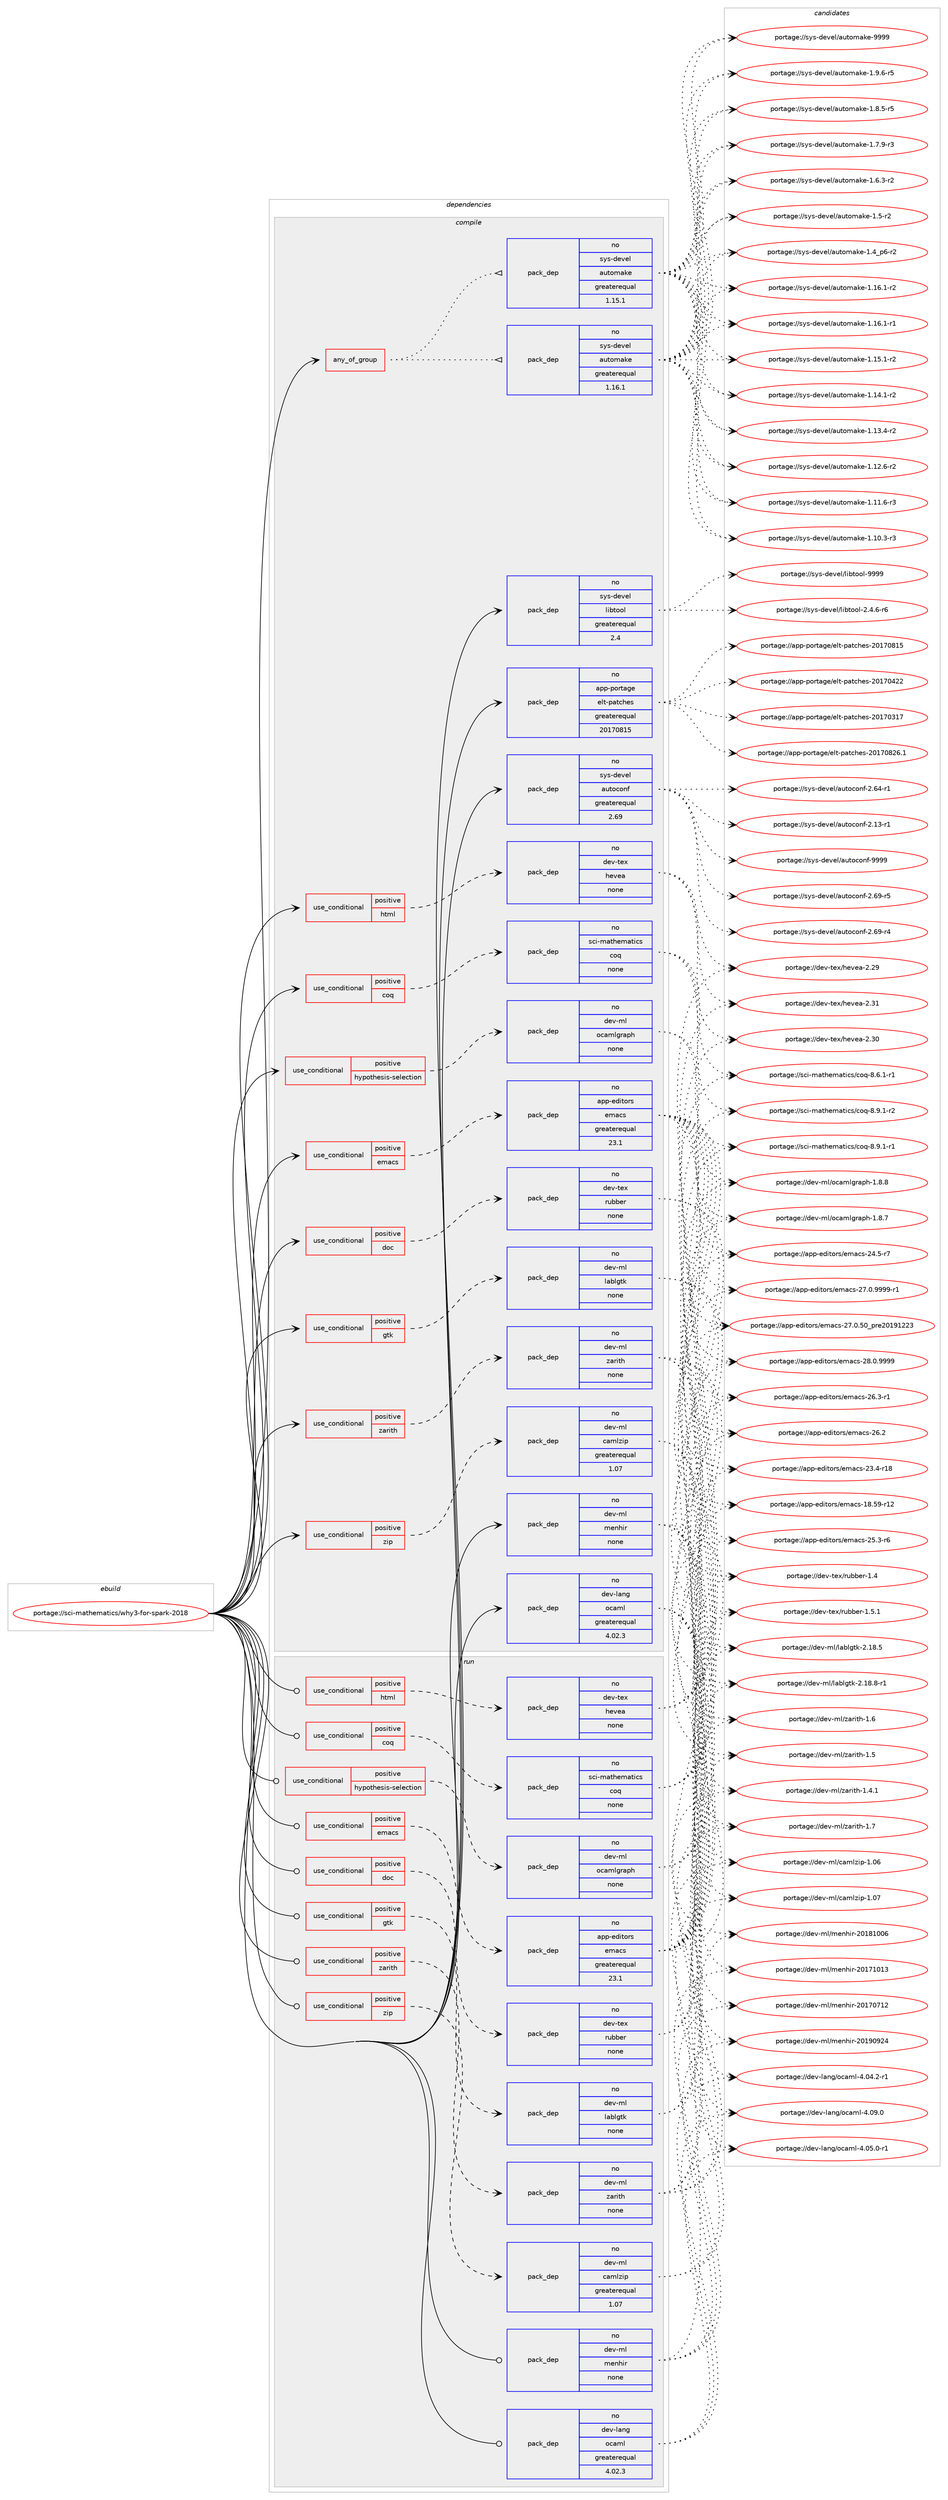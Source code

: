 digraph prolog {

# *************
# Graph options
# *************

newrank=true;
concentrate=true;
compound=true;
graph [rankdir=LR,fontname=Helvetica,fontsize=10,ranksep=1.5];#, ranksep=2.5, nodesep=0.2];
edge  [arrowhead=vee];
node  [fontname=Helvetica,fontsize=10];

# **********
# The ebuild
# **********

subgraph cluster_leftcol {
color=gray;
rank=same;
label=<<i>ebuild</i>>;
id [label="portage://sci-mathematics/why3-for-spark-2018", color=red, width=4, href="../sci-mathematics/why3-for-spark-2018.svg"];
}

# ****************
# The dependencies
# ****************

subgraph cluster_midcol {
color=gray;
label=<<i>dependencies</i>>;
subgraph cluster_compile {
fillcolor="#eeeeee";
style=filled;
label=<<i>compile</i>>;
subgraph any1353 {
dependency83762 [label=<<TABLE BORDER="0" CELLBORDER="1" CELLSPACING="0" CELLPADDING="4"><TR><TD CELLPADDING="10">any_of_group</TD></TR></TABLE>>, shape=none, color=red];subgraph pack65920 {
dependency83763 [label=<<TABLE BORDER="0" CELLBORDER="1" CELLSPACING="0" CELLPADDING="4" WIDTH="220"><TR><TD ROWSPAN="6" CELLPADDING="30">pack_dep</TD></TR><TR><TD WIDTH="110">no</TD></TR><TR><TD>sys-devel</TD></TR><TR><TD>automake</TD></TR><TR><TD>greaterequal</TD></TR><TR><TD>1.16.1</TD></TR></TABLE>>, shape=none, color=blue];
}
dependency83762:e -> dependency83763:w [weight=20,style="dotted",arrowhead="oinv"];
subgraph pack65921 {
dependency83764 [label=<<TABLE BORDER="0" CELLBORDER="1" CELLSPACING="0" CELLPADDING="4" WIDTH="220"><TR><TD ROWSPAN="6" CELLPADDING="30">pack_dep</TD></TR><TR><TD WIDTH="110">no</TD></TR><TR><TD>sys-devel</TD></TR><TR><TD>automake</TD></TR><TR><TD>greaterequal</TD></TR><TR><TD>1.15.1</TD></TR></TABLE>>, shape=none, color=blue];
}
dependency83762:e -> dependency83764:w [weight=20,style="dotted",arrowhead="oinv"];
}
id:e -> dependency83762:w [weight=20,style="solid",arrowhead="vee"];
subgraph cond16405 {
dependency83765 [label=<<TABLE BORDER="0" CELLBORDER="1" CELLSPACING="0" CELLPADDING="4"><TR><TD ROWSPAN="3" CELLPADDING="10">use_conditional</TD></TR><TR><TD>positive</TD></TR><TR><TD>coq</TD></TR></TABLE>>, shape=none, color=red];
subgraph pack65922 {
dependency83766 [label=<<TABLE BORDER="0" CELLBORDER="1" CELLSPACING="0" CELLPADDING="4" WIDTH="220"><TR><TD ROWSPAN="6" CELLPADDING="30">pack_dep</TD></TR><TR><TD WIDTH="110">no</TD></TR><TR><TD>sci-mathematics</TD></TR><TR><TD>coq</TD></TR><TR><TD>none</TD></TR><TR><TD></TD></TR></TABLE>>, shape=none, color=blue];
}
dependency83765:e -> dependency83766:w [weight=20,style="dashed",arrowhead="vee"];
}
id:e -> dependency83765:w [weight=20,style="solid",arrowhead="vee"];
subgraph cond16406 {
dependency83767 [label=<<TABLE BORDER="0" CELLBORDER="1" CELLSPACING="0" CELLPADDING="4"><TR><TD ROWSPAN="3" CELLPADDING="10">use_conditional</TD></TR><TR><TD>positive</TD></TR><TR><TD>doc</TD></TR></TABLE>>, shape=none, color=red];
subgraph pack65923 {
dependency83768 [label=<<TABLE BORDER="0" CELLBORDER="1" CELLSPACING="0" CELLPADDING="4" WIDTH="220"><TR><TD ROWSPAN="6" CELLPADDING="30">pack_dep</TD></TR><TR><TD WIDTH="110">no</TD></TR><TR><TD>dev-tex</TD></TR><TR><TD>rubber</TD></TR><TR><TD>none</TD></TR><TR><TD></TD></TR></TABLE>>, shape=none, color=blue];
}
dependency83767:e -> dependency83768:w [weight=20,style="dashed",arrowhead="vee"];
}
id:e -> dependency83767:w [weight=20,style="solid",arrowhead="vee"];
subgraph cond16407 {
dependency83769 [label=<<TABLE BORDER="0" CELLBORDER="1" CELLSPACING="0" CELLPADDING="4"><TR><TD ROWSPAN="3" CELLPADDING="10">use_conditional</TD></TR><TR><TD>positive</TD></TR><TR><TD>emacs</TD></TR></TABLE>>, shape=none, color=red];
subgraph pack65924 {
dependency83770 [label=<<TABLE BORDER="0" CELLBORDER="1" CELLSPACING="0" CELLPADDING="4" WIDTH="220"><TR><TD ROWSPAN="6" CELLPADDING="30">pack_dep</TD></TR><TR><TD WIDTH="110">no</TD></TR><TR><TD>app-editors</TD></TR><TR><TD>emacs</TD></TR><TR><TD>greaterequal</TD></TR><TR><TD>23.1</TD></TR></TABLE>>, shape=none, color=blue];
}
dependency83769:e -> dependency83770:w [weight=20,style="dashed",arrowhead="vee"];
}
id:e -> dependency83769:w [weight=20,style="solid",arrowhead="vee"];
subgraph cond16408 {
dependency83771 [label=<<TABLE BORDER="0" CELLBORDER="1" CELLSPACING="0" CELLPADDING="4"><TR><TD ROWSPAN="3" CELLPADDING="10">use_conditional</TD></TR><TR><TD>positive</TD></TR><TR><TD>gtk</TD></TR></TABLE>>, shape=none, color=red];
subgraph pack65925 {
dependency83772 [label=<<TABLE BORDER="0" CELLBORDER="1" CELLSPACING="0" CELLPADDING="4" WIDTH="220"><TR><TD ROWSPAN="6" CELLPADDING="30">pack_dep</TD></TR><TR><TD WIDTH="110">no</TD></TR><TR><TD>dev-ml</TD></TR><TR><TD>lablgtk</TD></TR><TR><TD>none</TD></TR><TR><TD></TD></TR></TABLE>>, shape=none, color=blue];
}
dependency83771:e -> dependency83772:w [weight=20,style="dashed",arrowhead="vee"];
}
id:e -> dependency83771:w [weight=20,style="solid",arrowhead="vee"];
subgraph cond16409 {
dependency83773 [label=<<TABLE BORDER="0" CELLBORDER="1" CELLSPACING="0" CELLPADDING="4"><TR><TD ROWSPAN="3" CELLPADDING="10">use_conditional</TD></TR><TR><TD>positive</TD></TR><TR><TD>html</TD></TR></TABLE>>, shape=none, color=red];
subgraph pack65926 {
dependency83774 [label=<<TABLE BORDER="0" CELLBORDER="1" CELLSPACING="0" CELLPADDING="4" WIDTH="220"><TR><TD ROWSPAN="6" CELLPADDING="30">pack_dep</TD></TR><TR><TD WIDTH="110">no</TD></TR><TR><TD>dev-tex</TD></TR><TR><TD>hevea</TD></TR><TR><TD>none</TD></TR><TR><TD></TD></TR></TABLE>>, shape=none, color=blue];
}
dependency83773:e -> dependency83774:w [weight=20,style="dashed",arrowhead="vee"];
}
id:e -> dependency83773:w [weight=20,style="solid",arrowhead="vee"];
subgraph cond16410 {
dependency83775 [label=<<TABLE BORDER="0" CELLBORDER="1" CELLSPACING="0" CELLPADDING="4"><TR><TD ROWSPAN="3" CELLPADDING="10">use_conditional</TD></TR><TR><TD>positive</TD></TR><TR><TD>hypothesis-selection</TD></TR></TABLE>>, shape=none, color=red];
subgraph pack65927 {
dependency83776 [label=<<TABLE BORDER="0" CELLBORDER="1" CELLSPACING="0" CELLPADDING="4" WIDTH="220"><TR><TD ROWSPAN="6" CELLPADDING="30">pack_dep</TD></TR><TR><TD WIDTH="110">no</TD></TR><TR><TD>dev-ml</TD></TR><TR><TD>ocamlgraph</TD></TR><TR><TD>none</TD></TR><TR><TD></TD></TR></TABLE>>, shape=none, color=blue];
}
dependency83775:e -> dependency83776:w [weight=20,style="dashed",arrowhead="vee"];
}
id:e -> dependency83775:w [weight=20,style="solid",arrowhead="vee"];
subgraph cond16411 {
dependency83777 [label=<<TABLE BORDER="0" CELLBORDER="1" CELLSPACING="0" CELLPADDING="4"><TR><TD ROWSPAN="3" CELLPADDING="10">use_conditional</TD></TR><TR><TD>positive</TD></TR><TR><TD>zarith</TD></TR></TABLE>>, shape=none, color=red];
subgraph pack65928 {
dependency83778 [label=<<TABLE BORDER="0" CELLBORDER="1" CELLSPACING="0" CELLPADDING="4" WIDTH="220"><TR><TD ROWSPAN="6" CELLPADDING="30">pack_dep</TD></TR><TR><TD WIDTH="110">no</TD></TR><TR><TD>dev-ml</TD></TR><TR><TD>zarith</TD></TR><TR><TD>none</TD></TR><TR><TD></TD></TR></TABLE>>, shape=none, color=blue];
}
dependency83777:e -> dependency83778:w [weight=20,style="dashed",arrowhead="vee"];
}
id:e -> dependency83777:w [weight=20,style="solid",arrowhead="vee"];
subgraph cond16412 {
dependency83779 [label=<<TABLE BORDER="0" CELLBORDER="1" CELLSPACING="0" CELLPADDING="4"><TR><TD ROWSPAN="3" CELLPADDING="10">use_conditional</TD></TR><TR><TD>positive</TD></TR><TR><TD>zip</TD></TR></TABLE>>, shape=none, color=red];
subgraph pack65929 {
dependency83780 [label=<<TABLE BORDER="0" CELLBORDER="1" CELLSPACING="0" CELLPADDING="4" WIDTH="220"><TR><TD ROWSPAN="6" CELLPADDING="30">pack_dep</TD></TR><TR><TD WIDTH="110">no</TD></TR><TR><TD>dev-ml</TD></TR><TR><TD>camlzip</TD></TR><TR><TD>greaterequal</TD></TR><TR><TD>1.07</TD></TR></TABLE>>, shape=none, color=blue];
}
dependency83779:e -> dependency83780:w [weight=20,style="dashed",arrowhead="vee"];
}
id:e -> dependency83779:w [weight=20,style="solid",arrowhead="vee"];
subgraph pack65930 {
dependency83781 [label=<<TABLE BORDER="0" CELLBORDER="1" CELLSPACING="0" CELLPADDING="4" WIDTH="220"><TR><TD ROWSPAN="6" CELLPADDING="30">pack_dep</TD></TR><TR><TD WIDTH="110">no</TD></TR><TR><TD>app-portage</TD></TR><TR><TD>elt-patches</TD></TR><TR><TD>greaterequal</TD></TR><TR><TD>20170815</TD></TR></TABLE>>, shape=none, color=blue];
}
id:e -> dependency83781:w [weight=20,style="solid",arrowhead="vee"];
subgraph pack65931 {
dependency83782 [label=<<TABLE BORDER="0" CELLBORDER="1" CELLSPACING="0" CELLPADDING="4" WIDTH="220"><TR><TD ROWSPAN="6" CELLPADDING="30">pack_dep</TD></TR><TR><TD WIDTH="110">no</TD></TR><TR><TD>dev-lang</TD></TR><TR><TD>ocaml</TD></TR><TR><TD>greaterequal</TD></TR><TR><TD>4.02.3</TD></TR></TABLE>>, shape=none, color=blue];
}
id:e -> dependency83782:w [weight=20,style="solid",arrowhead="vee"];
subgraph pack65932 {
dependency83783 [label=<<TABLE BORDER="0" CELLBORDER="1" CELLSPACING="0" CELLPADDING="4" WIDTH="220"><TR><TD ROWSPAN="6" CELLPADDING="30">pack_dep</TD></TR><TR><TD WIDTH="110">no</TD></TR><TR><TD>dev-ml</TD></TR><TR><TD>menhir</TD></TR><TR><TD>none</TD></TR><TR><TD></TD></TR></TABLE>>, shape=none, color=blue];
}
id:e -> dependency83783:w [weight=20,style="solid",arrowhead="vee"];
subgraph pack65933 {
dependency83784 [label=<<TABLE BORDER="0" CELLBORDER="1" CELLSPACING="0" CELLPADDING="4" WIDTH="220"><TR><TD ROWSPAN="6" CELLPADDING="30">pack_dep</TD></TR><TR><TD WIDTH="110">no</TD></TR><TR><TD>sys-devel</TD></TR><TR><TD>autoconf</TD></TR><TR><TD>greaterequal</TD></TR><TR><TD>2.69</TD></TR></TABLE>>, shape=none, color=blue];
}
id:e -> dependency83784:w [weight=20,style="solid",arrowhead="vee"];
subgraph pack65934 {
dependency83785 [label=<<TABLE BORDER="0" CELLBORDER="1" CELLSPACING="0" CELLPADDING="4" WIDTH="220"><TR><TD ROWSPAN="6" CELLPADDING="30">pack_dep</TD></TR><TR><TD WIDTH="110">no</TD></TR><TR><TD>sys-devel</TD></TR><TR><TD>libtool</TD></TR><TR><TD>greaterequal</TD></TR><TR><TD>2.4</TD></TR></TABLE>>, shape=none, color=blue];
}
id:e -> dependency83785:w [weight=20,style="solid",arrowhead="vee"];
}
subgraph cluster_compileandrun {
fillcolor="#eeeeee";
style=filled;
label=<<i>compile and run</i>>;
}
subgraph cluster_run {
fillcolor="#eeeeee";
style=filled;
label=<<i>run</i>>;
subgraph cond16413 {
dependency83786 [label=<<TABLE BORDER="0" CELLBORDER="1" CELLSPACING="0" CELLPADDING="4"><TR><TD ROWSPAN="3" CELLPADDING="10">use_conditional</TD></TR><TR><TD>positive</TD></TR><TR><TD>coq</TD></TR></TABLE>>, shape=none, color=red];
subgraph pack65935 {
dependency83787 [label=<<TABLE BORDER="0" CELLBORDER="1" CELLSPACING="0" CELLPADDING="4" WIDTH="220"><TR><TD ROWSPAN="6" CELLPADDING="30">pack_dep</TD></TR><TR><TD WIDTH="110">no</TD></TR><TR><TD>sci-mathematics</TD></TR><TR><TD>coq</TD></TR><TR><TD>none</TD></TR><TR><TD></TD></TR></TABLE>>, shape=none, color=blue];
}
dependency83786:e -> dependency83787:w [weight=20,style="dashed",arrowhead="vee"];
}
id:e -> dependency83786:w [weight=20,style="solid",arrowhead="odot"];
subgraph cond16414 {
dependency83788 [label=<<TABLE BORDER="0" CELLBORDER="1" CELLSPACING="0" CELLPADDING="4"><TR><TD ROWSPAN="3" CELLPADDING="10">use_conditional</TD></TR><TR><TD>positive</TD></TR><TR><TD>doc</TD></TR></TABLE>>, shape=none, color=red];
subgraph pack65936 {
dependency83789 [label=<<TABLE BORDER="0" CELLBORDER="1" CELLSPACING="0" CELLPADDING="4" WIDTH="220"><TR><TD ROWSPAN="6" CELLPADDING="30">pack_dep</TD></TR><TR><TD WIDTH="110">no</TD></TR><TR><TD>dev-tex</TD></TR><TR><TD>rubber</TD></TR><TR><TD>none</TD></TR><TR><TD></TD></TR></TABLE>>, shape=none, color=blue];
}
dependency83788:e -> dependency83789:w [weight=20,style="dashed",arrowhead="vee"];
}
id:e -> dependency83788:w [weight=20,style="solid",arrowhead="odot"];
subgraph cond16415 {
dependency83790 [label=<<TABLE BORDER="0" CELLBORDER="1" CELLSPACING="0" CELLPADDING="4"><TR><TD ROWSPAN="3" CELLPADDING="10">use_conditional</TD></TR><TR><TD>positive</TD></TR><TR><TD>emacs</TD></TR></TABLE>>, shape=none, color=red];
subgraph pack65937 {
dependency83791 [label=<<TABLE BORDER="0" CELLBORDER="1" CELLSPACING="0" CELLPADDING="4" WIDTH="220"><TR><TD ROWSPAN="6" CELLPADDING="30">pack_dep</TD></TR><TR><TD WIDTH="110">no</TD></TR><TR><TD>app-editors</TD></TR><TR><TD>emacs</TD></TR><TR><TD>greaterequal</TD></TR><TR><TD>23.1</TD></TR></TABLE>>, shape=none, color=blue];
}
dependency83790:e -> dependency83791:w [weight=20,style="dashed",arrowhead="vee"];
}
id:e -> dependency83790:w [weight=20,style="solid",arrowhead="odot"];
subgraph cond16416 {
dependency83792 [label=<<TABLE BORDER="0" CELLBORDER="1" CELLSPACING="0" CELLPADDING="4"><TR><TD ROWSPAN="3" CELLPADDING="10">use_conditional</TD></TR><TR><TD>positive</TD></TR><TR><TD>gtk</TD></TR></TABLE>>, shape=none, color=red];
subgraph pack65938 {
dependency83793 [label=<<TABLE BORDER="0" CELLBORDER="1" CELLSPACING="0" CELLPADDING="4" WIDTH="220"><TR><TD ROWSPAN="6" CELLPADDING="30">pack_dep</TD></TR><TR><TD WIDTH="110">no</TD></TR><TR><TD>dev-ml</TD></TR><TR><TD>lablgtk</TD></TR><TR><TD>none</TD></TR><TR><TD></TD></TR></TABLE>>, shape=none, color=blue];
}
dependency83792:e -> dependency83793:w [weight=20,style="dashed",arrowhead="vee"];
}
id:e -> dependency83792:w [weight=20,style="solid",arrowhead="odot"];
subgraph cond16417 {
dependency83794 [label=<<TABLE BORDER="0" CELLBORDER="1" CELLSPACING="0" CELLPADDING="4"><TR><TD ROWSPAN="3" CELLPADDING="10">use_conditional</TD></TR><TR><TD>positive</TD></TR><TR><TD>html</TD></TR></TABLE>>, shape=none, color=red];
subgraph pack65939 {
dependency83795 [label=<<TABLE BORDER="0" CELLBORDER="1" CELLSPACING="0" CELLPADDING="4" WIDTH="220"><TR><TD ROWSPAN="6" CELLPADDING="30">pack_dep</TD></TR><TR><TD WIDTH="110">no</TD></TR><TR><TD>dev-tex</TD></TR><TR><TD>hevea</TD></TR><TR><TD>none</TD></TR><TR><TD></TD></TR></TABLE>>, shape=none, color=blue];
}
dependency83794:e -> dependency83795:w [weight=20,style="dashed",arrowhead="vee"];
}
id:e -> dependency83794:w [weight=20,style="solid",arrowhead="odot"];
subgraph cond16418 {
dependency83796 [label=<<TABLE BORDER="0" CELLBORDER="1" CELLSPACING="0" CELLPADDING="4"><TR><TD ROWSPAN="3" CELLPADDING="10">use_conditional</TD></TR><TR><TD>positive</TD></TR><TR><TD>hypothesis-selection</TD></TR></TABLE>>, shape=none, color=red];
subgraph pack65940 {
dependency83797 [label=<<TABLE BORDER="0" CELLBORDER="1" CELLSPACING="0" CELLPADDING="4" WIDTH="220"><TR><TD ROWSPAN="6" CELLPADDING="30">pack_dep</TD></TR><TR><TD WIDTH="110">no</TD></TR><TR><TD>dev-ml</TD></TR><TR><TD>ocamlgraph</TD></TR><TR><TD>none</TD></TR><TR><TD></TD></TR></TABLE>>, shape=none, color=blue];
}
dependency83796:e -> dependency83797:w [weight=20,style="dashed",arrowhead="vee"];
}
id:e -> dependency83796:w [weight=20,style="solid",arrowhead="odot"];
subgraph cond16419 {
dependency83798 [label=<<TABLE BORDER="0" CELLBORDER="1" CELLSPACING="0" CELLPADDING="4"><TR><TD ROWSPAN="3" CELLPADDING="10">use_conditional</TD></TR><TR><TD>positive</TD></TR><TR><TD>zarith</TD></TR></TABLE>>, shape=none, color=red];
subgraph pack65941 {
dependency83799 [label=<<TABLE BORDER="0" CELLBORDER="1" CELLSPACING="0" CELLPADDING="4" WIDTH="220"><TR><TD ROWSPAN="6" CELLPADDING="30">pack_dep</TD></TR><TR><TD WIDTH="110">no</TD></TR><TR><TD>dev-ml</TD></TR><TR><TD>zarith</TD></TR><TR><TD>none</TD></TR><TR><TD></TD></TR></TABLE>>, shape=none, color=blue];
}
dependency83798:e -> dependency83799:w [weight=20,style="dashed",arrowhead="vee"];
}
id:e -> dependency83798:w [weight=20,style="solid",arrowhead="odot"];
subgraph cond16420 {
dependency83800 [label=<<TABLE BORDER="0" CELLBORDER="1" CELLSPACING="0" CELLPADDING="4"><TR><TD ROWSPAN="3" CELLPADDING="10">use_conditional</TD></TR><TR><TD>positive</TD></TR><TR><TD>zip</TD></TR></TABLE>>, shape=none, color=red];
subgraph pack65942 {
dependency83801 [label=<<TABLE BORDER="0" CELLBORDER="1" CELLSPACING="0" CELLPADDING="4" WIDTH="220"><TR><TD ROWSPAN="6" CELLPADDING="30">pack_dep</TD></TR><TR><TD WIDTH="110">no</TD></TR><TR><TD>dev-ml</TD></TR><TR><TD>camlzip</TD></TR><TR><TD>greaterequal</TD></TR><TR><TD>1.07</TD></TR></TABLE>>, shape=none, color=blue];
}
dependency83800:e -> dependency83801:w [weight=20,style="dashed",arrowhead="vee"];
}
id:e -> dependency83800:w [weight=20,style="solid",arrowhead="odot"];
subgraph pack65943 {
dependency83802 [label=<<TABLE BORDER="0" CELLBORDER="1" CELLSPACING="0" CELLPADDING="4" WIDTH="220"><TR><TD ROWSPAN="6" CELLPADDING="30">pack_dep</TD></TR><TR><TD WIDTH="110">no</TD></TR><TR><TD>dev-lang</TD></TR><TR><TD>ocaml</TD></TR><TR><TD>greaterequal</TD></TR><TR><TD>4.02.3</TD></TR></TABLE>>, shape=none, color=blue];
}
id:e -> dependency83802:w [weight=20,style="solid",arrowhead="odot"];
subgraph pack65944 {
dependency83803 [label=<<TABLE BORDER="0" CELLBORDER="1" CELLSPACING="0" CELLPADDING="4" WIDTH="220"><TR><TD ROWSPAN="6" CELLPADDING="30">pack_dep</TD></TR><TR><TD WIDTH="110">no</TD></TR><TR><TD>dev-ml</TD></TR><TR><TD>menhir</TD></TR><TR><TD>none</TD></TR><TR><TD></TD></TR></TABLE>>, shape=none, color=blue];
}
id:e -> dependency83803:w [weight=20,style="solid",arrowhead="odot"];
}
}

# **************
# The candidates
# **************

subgraph cluster_choices {
rank=same;
color=gray;
label=<<i>candidates</i>>;

subgraph choice65920 {
color=black;
nodesep=1;
choice115121115451001011181011084797117116111109971071014557575757 [label="portage://sys-devel/automake-9999", color=red, width=4,href="../sys-devel/automake-9999.svg"];
choice115121115451001011181011084797117116111109971071014549465746544511453 [label="portage://sys-devel/automake-1.9.6-r5", color=red, width=4,href="../sys-devel/automake-1.9.6-r5.svg"];
choice115121115451001011181011084797117116111109971071014549465646534511453 [label="portage://sys-devel/automake-1.8.5-r5", color=red, width=4,href="../sys-devel/automake-1.8.5-r5.svg"];
choice115121115451001011181011084797117116111109971071014549465546574511451 [label="portage://sys-devel/automake-1.7.9-r3", color=red, width=4,href="../sys-devel/automake-1.7.9-r3.svg"];
choice115121115451001011181011084797117116111109971071014549465446514511450 [label="portage://sys-devel/automake-1.6.3-r2", color=red, width=4,href="../sys-devel/automake-1.6.3-r2.svg"];
choice11512111545100101118101108479711711611110997107101454946534511450 [label="portage://sys-devel/automake-1.5-r2", color=red, width=4,href="../sys-devel/automake-1.5-r2.svg"];
choice115121115451001011181011084797117116111109971071014549465295112544511450 [label="portage://sys-devel/automake-1.4_p6-r2", color=red, width=4,href="../sys-devel/automake-1.4_p6-r2.svg"];
choice11512111545100101118101108479711711611110997107101454946495446494511450 [label="portage://sys-devel/automake-1.16.1-r2", color=red, width=4,href="../sys-devel/automake-1.16.1-r2.svg"];
choice11512111545100101118101108479711711611110997107101454946495446494511449 [label="portage://sys-devel/automake-1.16.1-r1", color=red, width=4,href="../sys-devel/automake-1.16.1-r1.svg"];
choice11512111545100101118101108479711711611110997107101454946495346494511450 [label="portage://sys-devel/automake-1.15.1-r2", color=red, width=4,href="../sys-devel/automake-1.15.1-r2.svg"];
choice11512111545100101118101108479711711611110997107101454946495246494511450 [label="portage://sys-devel/automake-1.14.1-r2", color=red, width=4,href="../sys-devel/automake-1.14.1-r2.svg"];
choice11512111545100101118101108479711711611110997107101454946495146524511450 [label="portage://sys-devel/automake-1.13.4-r2", color=red, width=4,href="../sys-devel/automake-1.13.4-r2.svg"];
choice11512111545100101118101108479711711611110997107101454946495046544511450 [label="portage://sys-devel/automake-1.12.6-r2", color=red, width=4,href="../sys-devel/automake-1.12.6-r2.svg"];
choice11512111545100101118101108479711711611110997107101454946494946544511451 [label="portage://sys-devel/automake-1.11.6-r3", color=red, width=4,href="../sys-devel/automake-1.11.6-r3.svg"];
choice11512111545100101118101108479711711611110997107101454946494846514511451 [label="portage://sys-devel/automake-1.10.3-r3", color=red, width=4,href="../sys-devel/automake-1.10.3-r3.svg"];
dependency83763:e -> choice115121115451001011181011084797117116111109971071014557575757:w [style=dotted,weight="100"];
dependency83763:e -> choice115121115451001011181011084797117116111109971071014549465746544511453:w [style=dotted,weight="100"];
dependency83763:e -> choice115121115451001011181011084797117116111109971071014549465646534511453:w [style=dotted,weight="100"];
dependency83763:e -> choice115121115451001011181011084797117116111109971071014549465546574511451:w [style=dotted,weight="100"];
dependency83763:e -> choice115121115451001011181011084797117116111109971071014549465446514511450:w [style=dotted,weight="100"];
dependency83763:e -> choice11512111545100101118101108479711711611110997107101454946534511450:w [style=dotted,weight="100"];
dependency83763:e -> choice115121115451001011181011084797117116111109971071014549465295112544511450:w [style=dotted,weight="100"];
dependency83763:e -> choice11512111545100101118101108479711711611110997107101454946495446494511450:w [style=dotted,weight="100"];
dependency83763:e -> choice11512111545100101118101108479711711611110997107101454946495446494511449:w [style=dotted,weight="100"];
dependency83763:e -> choice11512111545100101118101108479711711611110997107101454946495346494511450:w [style=dotted,weight="100"];
dependency83763:e -> choice11512111545100101118101108479711711611110997107101454946495246494511450:w [style=dotted,weight="100"];
dependency83763:e -> choice11512111545100101118101108479711711611110997107101454946495146524511450:w [style=dotted,weight="100"];
dependency83763:e -> choice11512111545100101118101108479711711611110997107101454946495046544511450:w [style=dotted,weight="100"];
dependency83763:e -> choice11512111545100101118101108479711711611110997107101454946494946544511451:w [style=dotted,weight="100"];
dependency83763:e -> choice11512111545100101118101108479711711611110997107101454946494846514511451:w [style=dotted,weight="100"];
}
subgraph choice65921 {
color=black;
nodesep=1;
choice115121115451001011181011084797117116111109971071014557575757 [label="portage://sys-devel/automake-9999", color=red, width=4,href="../sys-devel/automake-9999.svg"];
choice115121115451001011181011084797117116111109971071014549465746544511453 [label="portage://sys-devel/automake-1.9.6-r5", color=red, width=4,href="../sys-devel/automake-1.9.6-r5.svg"];
choice115121115451001011181011084797117116111109971071014549465646534511453 [label="portage://sys-devel/automake-1.8.5-r5", color=red, width=4,href="../sys-devel/automake-1.8.5-r5.svg"];
choice115121115451001011181011084797117116111109971071014549465546574511451 [label="portage://sys-devel/automake-1.7.9-r3", color=red, width=4,href="../sys-devel/automake-1.7.9-r3.svg"];
choice115121115451001011181011084797117116111109971071014549465446514511450 [label="portage://sys-devel/automake-1.6.3-r2", color=red, width=4,href="../sys-devel/automake-1.6.3-r2.svg"];
choice11512111545100101118101108479711711611110997107101454946534511450 [label="portage://sys-devel/automake-1.5-r2", color=red, width=4,href="../sys-devel/automake-1.5-r2.svg"];
choice115121115451001011181011084797117116111109971071014549465295112544511450 [label="portage://sys-devel/automake-1.4_p6-r2", color=red, width=4,href="../sys-devel/automake-1.4_p6-r2.svg"];
choice11512111545100101118101108479711711611110997107101454946495446494511450 [label="portage://sys-devel/automake-1.16.1-r2", color=red, width=4,href="../sys-devel/automake-1.16.1-r2.svg"];
choice11512111545100101118101108479711711611110997107101454946495446494511449 [label="portage://sys-devel/automake-1.16.1-r1", color=red, width=4,href="../sys-devel/automake-1.16.1-r1.svg"];
choice11512111545100101118101108479711711611110997107101454946495346494511450 [label="portage://sys-devel/automake-1.15.1-r2", color=red, width=4,href="../sys-devel/automake-1.15.1-r2.svg"];
choice11512111545100101118101108479711711611110997107101454946495246494511450 [label="portage://sys-devel/automake-1.14.1-r2", color=red, width=4,href="../sys-devel/automake-1.14.1-r2.svg"];
choice11512111545100101118101108479711711611110997107101454946495146524511450 [label="portage://sys-devel/automake-1.13.4-r2", color=red, width=4,href="../sys-devel/automake-1.13.4-r2.svg"];
choice11512111545100101118101108479711711611110997107101454946495046544511450 [label="portage://sys-devel/automake-1.12.6-r2", color=red, width=4,href="../sys-devel/automake-1.12.6-r2.svg"];
choice11512111545100101118101108479711711611110997107101454946494946544511451 [label="portage://sys-devel/automake-1.11.6-r3", color=red, width=4,href="../sys-devel/automake-1.11.6-r3.svg"];
choice11512111545100101118101108479711711611110997107101454946494846514511451 [label="portage://sys-devel/automake-1.10.3-r3", color=red, width=4,href="../sys-devel/automake-1.10.3-r3.svg"];
dependency83764:e -> choice115121115451001011181011084797117116111109971071014557575757:w [style=dotted,weight="100"];
dependency83764:e -> choice115121115451001011181011084797117116111109971071014549465746544511453:w [style=dotted,weight="100"];
dependency83764:e -> choice115121115451001011181011084797117116111109971071014549465646534511453:w [style=dotted,weight="100"];
dependency83764:e -> choice115121115451001011181011084797117116111109971071014549465546574511451:w [style=dotted,weight="100"];
dependency83764:e -> choice115121115451001011181011084797117116111109971071014549465446514511450:w [style=dotted,weight="100"];
dependency83764:e -> choice11512111545100101118101108479711711611110997107101454946534511450:w [style=dotted,weight="100"];
dependency83764:e -> choice115121115451001011181011084797117116111109971071014549465295112544511450:w [style=dotted,weight="100"];
dependency83764:e -> choice11512111545100101118101108479711711611110997107101454946495446494511450:w [style=dotted,weight="100"];
dependency83764:e -> choice11512111545100101118101108479711711611110997107101454946495446494511449:w [style=dotted,weight="100"];
dependency83764:e -> choice11512111545100101118101108479711711611110997107101454946495346494511450:w [style=dotted,weight="100"];
dependency83764:e -> choice11512111545100101118101108479711711611110997107101454946495246494511450:w [style=dotted,weight="100"];
dependency83764:e -> choice11512111545100101118101108479711711611110997107101454946495146524511450:w [style=dotted,weight="100"];
dependency83764:e -> choice11512111545100101118101108479711711611110997107101454946495046544511450:w [style=dotted,weight="100"];
dependency83764:e -> choice11512111545100101118101108479711711611110997107101454946494946544511451:w [style=dotted,weight="100"];
dependency83764:e -> choice11512111545100101118101108479711711611110997107101454946494846514511451:w [style=dotted,weight="100"];
}
subgraph choice65922 {
color=black;
nodesep=1;
choice115991054510997116104101109971161059911547991111134556465746494511450 [label="portage://sci-mathematics/coq-8.9.1-r2", color=red, width=4,href="../sci-mathematics/coq-8.9.1-r2.svg"];
choice115991054510997116104101109971161059911547991111134556465746494511449 [label="portage://sci-mathematics/coq-8.9.1-r1", color=red, width=4,href="../sci-mathematics/coq-8.9.1-r1.svg"];
choice115991054510997116104101109971161059911547991111134556465446494511449 [label="portage://sci-mathematics/coq-8.6.1-r1", color=red, width=4,href="../sci-mathematics/coq-8.6.1-r1.svg"];
dependency83766:e -> choice115991054510997116104101109971161059911547991111134556465746494511450:w [style=dotted,weight="100"];
dependency83766:e -> choice115991054510997116104101109971161059911547991111134556465746494511449:w [style=dotted,weight="100"];
dependency83766:e -> choice115991054510997116104101109971161059911547991111134556465446494511449:w [style=dotted,weight="100"];
}
subgraph choice65923 {
color=black;
nodesep=1;
choice10010111845116101120471141179898101114454946534649 [label="portage://dev-tex/rubber-1.5.1", color=red, width=4,href="../dev-tex/rubber-1.5.1.svg"];
choice1001011184511610112047114117989810111445494652 [label="portage://dev-tex/rubber-1.4", color=red, width=4,href="../dev-tex/rubber-1.4.svg"];
dependency83768:e -> choice10010111845116101120471141179898101114454946534649:w [style=dotted,weight="100"];
dependency83768:e -> choice1001011184511610112047114117989810111445494652:w [style=dotted,weight="100"];
}
subgraph choice65924 {
color=black;
nodesep=1;
choice971121124510110010511611111411547101109979911545505646484657575757 [label="portage://app-editors/emacs-28.0.9999", color=red, width=4,href="../app-editors/emacs-28.0.9999.svg"];
choice9711211245101100105116111114115471011099799115455055464846575757574511449 [label="portage://app-editors/emacs-27.0.9999-r1", color=red, width=4,href="../app-editors/emacs-27.0.9999-r1.svg"];
choice97112112451011001051161111141154710110997991154550554648465348951121141015048495749505051 [label="portage://app-editors/emacs-27.0.50_pre20191223", color=red, width=4,href="../app-editors/emacs-27.0.50_pre20191223.svg"];
choice971121124510110010511611111411547101109979911545505446514511449 [label="portage://app-editors/emacs-26.3-r1", color=red, width=4,href="../app-editors/emacs-26.3-r1.svg"];
choice97112112451011001051161111141154710110997991154550544650 [label="portage://app-editors/emacs-26.2", color=red, width=4,href="../app-editors/emacs-26.2.svg"];
choice971121124510110010511611111411547101109979911545505346514511454 [label="portage://app-editors/emacs-25.3-r6", color=red, width=4,href="../app-editors/emacs-25.3-r6.svg"];
choice971121124510110010511611111411547101109979911545505246534511455 [label="portage://app-editors/emacs-24.5-r7", color=red, width=4,href="../app-editors/emacs-24.5-r7.svg"];
choice97112112451011001051161111141154710110997991154550514652451144956 [label="portage://app-editors/emacs-23.4-r18", color=red, width=4,href="../app-editors/emacs-23.4-r18.svg"];
choice9711211245101100105116111114115471011099799115454956465357451144950 [label="portage://app-editors/emacs-18.59-r12", color=red, width=4,href="../app-editors/emacs-18.59-r12.svg"];
dependency83770:e -> choice971121124510110010511611111411547101109979911545505646484657575757:w [style=dotted,weight="100"];
dependency83770:e -> choice9711211245101100105116111114115471011099799115455055464846575757574511449:w [style=dotted,weight="100"];
dependency83770:e -> choice97112112451011001051161111141154710110997991154550554648465348951121141015048495749505051:w [style=dotted,weight="100"];
dependency83770:e -> choice971121124510110010511611111411547101109979911545505446514511449:w [style=dotted,weight="100"];
dependency83770:e -> choice97112112451011001051161111141154710110997991154550544650:w [style=dotted,weight="100"];
dependency83770:e -> choice971121124510110010511611111411547101109979911545505346514511454:w [style=dotted,weight="100"];
dependency83770:e -> choice971121124510110010511611111411547101109979911545505246534511455:w [style=dotted,weight="100"];
dependency83770:e -> choice97112112451011001051161111141154710110997991154550514652451144956:w [style=dotted,weight="100"];
dependency83770:e -> choice9711211245101100105116111114115471011099799115454956465357451144950:w [style=dotted,weight="100"];
}
subgraph choice65925 {
color=black;
nodesep=1;
choice10010111845109108471089798108103116107455046495646564511449 [label="portage://dev-ml/lablgtk-2.18.8-r1", color=red, width=4,href="../dev-ml/lablgtk-2.18.8-r1.svg"];
choice1001011184510910847108979810810311610745504649564653 [label="portage://dev-ml/lablgtk-2.18.5", color=red, width=4,href="../dev-ml/lablgtk-2.18.5.svg"];
dependency83772:e -> choice10010111845109108471089798108103116107455046495646564511449:w [style=dotted,weight="100"];
dependency83772:e -> choice1001011184510910847108979810810311610745504649564653:w [style=dotted,weight="100"];
}
subgraph choice65926 {
color=black;
nodesep=1;
choice1001011184511610112047104101118101974550465149 [label="portage://dev-tex/hevea-2.31", color=red, width=4,href="../dev-tex/hevea-2.31.svg"];
choice1001011184511610112047104101118101974550465148 [label="portage://dev-tex/hevea-2.30", color=red, width=4,href="../dev-tex/hevea-2.30.svg"];
choice1001011184511610112047104101118101974550465057 [label="portage://dev-tex/hevea-2.29", color=red, width=4,href="../dev-tex/hevea-2.29.svg"];
dependency83774:e -> choice1001011184511610112047104101118101974550465149:w [style=dotted,weight="100"];
dependency83774:e -> choice1001011184511610112047104101118101974550465148:w [style=dotted,weight="100"];
dependency83774:e -> choice1001011184511610112047104101118101974550465057:w [style=dotted,weight="100"];
}
subgraph choice65927 {
color=black;
nodesep=1;
choice1001011184510910847111999710910810311497112104454946564656 [label="portage://dev-ml/ocamlgraph-1.8.8", color=red, width=4,href="../dev-ml/ocamlgraph-1.8.8.svg"];
choice1001011184510910847111999710910810311497112104454946564655 [label="portage://dev-ml/ocamlgraph-1.8.7", color=red, width=4,href="../dev-ml/ocamlgraph-1.8.7.svg"];
dependency83776:e -> choice1001011184510910847111999710910810311497112104454946564656:w [style=dotted,weight="100"];
dependency83776:e -> choice1001011184510910847111999710910810311497112104454946564655:w [style=dotted,weight="100"];
}
subgraph choice65928 {
color=black;
nodesep=1;
choice10010111845109108471229711410511610445494655 [label="portage://dev-ml/zarith-1.7", color=red, width=4,href="../dev-ml/zarith-1.7.svg"];
choice10010111845109108471229711410511610445494654 [label="portage://dev-ml/zarith-1.6", color=red, width=4,href="../dev-ml/zarith-1.6.svg"];
choice10010111845109108471229711410511610445494653 [label="portage://dev-ml/zarith-1.5", color=red, width=4,href="../dev-ml/zarith-1.5.svg"];
choice100101118451091084712297114105116104454946524649 [label="portage://dev-ml/zarith-1.4.1", color=red, width=4,href="../dev-ml/zarith-1.4.1.svg"];
dependency83778:e -> choice10010111845109108471229711410511610445494655:w [style=dotted,weight="100"];
dependency83778:e -> choice10010111845109108471229711410511610445494654:w [style=dotted,weight="100"];
dependency83778:e -> choice10010111845109108471229711410511610445494653:w [style=dotted,weight="100"];
dependency83778:e -> choice100101118451091084712297114105116104454946524649:w [style=dotted,weight="100"];
}
subgraph choice65929 {
color=black;
nodesep=1;
choice100101118451091084799971091081221051124549464855 [label="portage://dev-ml/camlzip-1.07", color=red, width=4,href="../dev-ml/camlzip-1.07.svg"];
choice100101118451091084799971091081221051124549464854 [label="portage://dev-ml/camlzip-1.06", color=red, width=4,href="../dev-ml/camlzip-1.06.svg"];
dependency83780:e -> choice100101118451091084799971091081221051124549464855:w [style=dotted,weight="100"];
dependency83780:e -> choice100101118451091084799971091081221051124549464854:w [style=dotted,weight="100"];
}
subgraph choice65930 {
color=black;
nodesep=1;
choice971121124511211111411697103101471011081164511297116991041011154550484955485650544649 [label="portage://app-portage/elt-patches-20170826.1", color=red, width=4,href="../app-portage/elt-patches-20170826.1.svg"];
choice97112112451121111141169710310147101108116451129711699104101115455048495548564953 [label="portage://app-portage/elt-patches-20170815", color=red, width=4,href="../app-portage/elt-patches-20170815.svg"];
choice97112112451121111141169710310147101108116451129711699104101115455048495548525050 [label="portage://app-portage/elt-patches-20170422", color=red, width=4,href="../app-portage/elt-patches-20170422.svg"];
choice97112112451121111141169710310147101108116451129711699104101115455048495548514955 [label="portage://app-portage/elt-patches-20170317", color=red, width=4,href="../app-portage/elt-patches-20170317.svg"];
dependency83781:e -> choice971121124511211111411697103101471011081164511297116991041011154550484955485650544649:w [style=dotted,weight="100"];
dependency83781:e -> choice97112112451121111141169710310147101108116451129711699104101115455048495548564953:w [style=dotted,weight="100"];
dependency83781:e -> choice97112112451121111141169710310147101108116451129711699104101115455048495548525050:w [style=dotted,weight="100"];
dependency83781:e -> choice97112112451121111141169710310147101108116451129711699104101115455048495548514955:w [style=dotted,weight="100"];
}
subgraph choice65931 {
color=black;
nodesep=1;
choice100101118451089711010347111999710910845524648574648 [label="portage://dev-lang/ocaml-4.09.0", color=red, width=4,href="../dev-lang/ocaml-4.09.0.svg"];
choice1001011184510897110103471119997109108455246485346484511449 [label="portage://dev-lang/ocaml-4.05.0-r1", color=red, width=4,href="../dev-lang/ocaml-4.05.0-r1.svg"];
choice1001011184510897110103471119997109108455246485246504511449 [label="portage://dev-lang/ocaml-4.04.2-r1", color=red, width=4,href="../dev-lang/ocaml-4.04.2-r1.svg"];
dependency83782:e -> choice100101118451089711010347111999710910845524648574648:w [style=dotted,weight="100"];
dependency83782:e -> choice1001011184510897110103471119997109108455246485346484511449:w [style=dotted,weight="100"];
dependency83782:e -> choice1001011184510897110103471119997109108455246485246504511449:w [style=dotted,weight="100"];
}
subgraph choice65932 {
color=black;
nodesep=1;
choice1001011184510910847109101110104105114455048495748575052 [label="portage://dev-ml/menhir-20190924", color=red, width=4,href="../dev-ml/menhir-20190924.svg"];
choice1001011184510910847109101110104105114455048495649484854 [label="portage://dev-ml/menhir-20181006", color=red, width=4,href="../dev-ml/menhir-20181006.svg"];
choice1001011184510910847109101110104105114455048495549484951 [label="portage://dev-ml/menhir-20171013", color=red, width=4,href="../dev-ml/menhir-20171013.svg"];
choice1001011184510910847109101110104105114455048495548554950 [label="portage://dev-ml/menhir-20170712", color=red, width=4,href="../dev-ml/menhir-20170712.svg"];
dependency83783:e -> choice1001011184510910847109101110104105114455048495748575052:w [style=dotted,weight="100"];
dependency83783:e -> choice1001011184510910847109101110104105114455048495649484854:w [style=dotted,weight="100"];
dependency83783:e -> choice1001011184510910847109101110104105114455048495549484951:w [style=dotted,weight="100"];
dependency83783:e -> choice1001011184510910847109101110104105114455048495548554950:w [style=dotted,weight="100"];
}
subgraph choice65933 {
color=black;
nodesep=1;
choice115121115451001011181011084797117116111991111101024557575757 [label="portage://sys-devel/autoconf-9999", color=red, width=4,href="../sys-devel/autoconf-9999.svg"];
choice1151211154510010111810110847971171161119911111010245504654574511453 [label="portage://sys-devel/autoconf-2.69-r5", color=red, width=4,href="../sys-devel/autoconf-2.69-r5.svg"];
choice1151211154510010111810110847971171161119911111010245504654574511452 [label="portage://sys-devel/autoconf-2.69-r4", color=red, width=4,href="../sys-devel/autoconf-2.69-r4.svg"];
choice1151211154510010111810110847971171161119911111010245504654524511449 [label="portage://sys-devel/autoconf-2.64-r1", color=red, width=4,href="../sys-devel/autoconf-2.64-r1.svg"];
choice1151211154510010111810110847971171161119911111010245504649514511449 [label="portage://sys-devel/autoconf-2.13-r1", color=red, width=4,href="../sys-devel/autoconf-2.13-r1.svg"];
dependency83784:e -> choice115121115451001011181011084797117116111991111101024557575757:w [style=dotted,weight="100"];
dependency83784:e -> choice1151211154510010111810110847971171161119911111010245504654574511453:w [style=dotted,weight="100"];
dependency83784:e -> choice1151211154510010111810110847971171161119911111010245504654574511452:w [style=dotted,weight="100"];
dependency83784:e -> choice1151211154510010111810110847971171161119911111010245504654524511449:w [style=dotted,weight="100"];
dependency83784:e -> choice1151211154510010111810110847971171161119911111010245504649514511449:w [style=dotted,weight="100"];
}
subgraph choice65934 {
color=black;
nodesep=1;
choice1151211154510010111810110847108105981161111111084557575757 [label="portage://sys-devel/libtool-9999", color=red, width=4,href="../sys-devel/libtool-9999.svg"];
choice1151211154510010111810110847108105981161111111084550465246544511454 [label="portage://sys-devel/libtool-2.4.6-r6", color=red, width=4,href="../sys-devel/libtool-2.4.6-r6.svg"];
dependency83785:e -> choice1151211154510010111810110847108105981161111111084557575757:w [style=dotted,weight="100"];
dependency83785:e -> choice1151211154510010111810110847108105981161111111084550465246544511454:w [style=dotted,weight="100"];
}
subgraph choice65935 {
color=black;
nodesep=1;
choice115991054510997116104101109971161059911547991111134556465746494511450 [label="portage://sci-mathematics/coq-8.9.1-r2", color=red, width=4,href="../sci-mathematics/coq-8.9.1-r2.svg"];
choice115991054510997116104101109971161059911547991111134556465746494511449 [label="portage://sci-mathematics/coq-8.9.1-r1", color=red, width=4,href="../sci-mathematics/coq-8.9.1-r1.svg"];
choice115991054510997116104101109971161059911547991111134556465446494511449 [label="portage://sci-mathematics/coq-8.6.1-r1", color=red, width=4,href="../sci-mathematics/coq-8.6.1-r1.svg"];
dependency83787:e -> choice115991054510997116104101109971161059911547991111134556465746494511450:w [style=dotted,weight="100"];
dependency83787:e -> choice115991054510997116104101109971161059911547991111134556465746494511449:w [style=dotted,weight="100"];
dependency83787:e -> choice115991054510997116104101109971161059911547991111134556465446494511449:w [style=dotted,weight="100"];
}
subgraph choice65936 {
color=black;
nodesep=1;
choice10010111845116101120471141179898101114454946534649 [label="portage://dev-tex/rubber-1.5.1", color=red, width=4,href="../dev-tex/rubber-1.5.1.svg"];
choice1001011184511610112047114117989810111445494652 [label="portage://dev-tex/rubber-1.4", color=red, width=4,href="../dev-tex/rubber-1.4.svg"];
dependency83789:e -> choice10010111845116101120471141179898101114454946534649:w [style=dotted,weight="100"];
dependency83789:e -> choice1001011184511610112047114117989810111445494652:w [style=dotted,weight="100"];
}
subgraph choice65937 {
color=black;
nodesep=1;
choice971121124510110010511611111411547101109979911545505646484657575757 [label="portage://app-editors/emacs-28.0.9999", color=red, width=4,href="../app-editors/emacs-28.0.9999.svg"];
choice9711211245101100105116111114115471011099799115455055464846575757574511449 [label="portage://app-editors/emacs-27.0.9999-r1", color=red, width=4,href="../app-editors/emacs-27.0.9999-r1.svg"];
choice97112112451011001051161111141154710110997991154550554648465348951121141015048495749505051 [label="portage://app-editors/emacs-27.0.50_pre20191223", color=red, width=4,href="../app-editors/emacs-27.0.50_pre20191223.svg"];
choice971121124510110010511611111411547101109979911545505446514511449 [label="portage://app-editors/emacs-26.3-r1", color=red, width=4,href="../app-editors/emacs-26.3-r1.svg"];
choice97112112451011001051161111141154710110997991154550544650 [label="portage://app-editors/emacs-26.2", color=red, width=4,href="../app-editors/emacs-26.2.svg"];
choice971121124510110010511611111411547101109979911545505346514511454 [label="portage://app-editors/emacs-25.3-r6", color=red, width=4,href="../app-editors/emacs-25.3-r6.svg"];
choice971121124510110010511611111411547101109979911545505246534511455 [label="portage://app-editors/emacs-24.5-r7", color=red, width=4,href="../app-editors/emacs-24.5-r7.svg"];
choice97112112451011001051161111141154710110997991154550514652451144956 [label="portage://app-editors/emacs-23.4-r18", color=red, width=4,href="../app-editors/emacs-23.4-r18.svg"];
choice9711211245101100105116111114115471011099799115454956465357451144950 [label="portage://app-editors/emacs-18.59-r12", color=red, width=4,href="../app-editors/emacs-18.59-r12.svg"];
dependency83791:e -> choice971121124510110010511611111411547101109979911545505646484657575757:w [style=dotted,weight="100"];
dependency83791:e -> choice9711211245101100105116111114115471011099799115455055464846575757574511449:w [style=dotted,weight="100"];
dependency83791:e -> choice97112112451011001051161111141154710110997991154550554648465348951121141015048495749505051:w [style=dotted,weight="100"];
dependency83791:e -> choice971121124510110010511611111411547101109979911545505446514511449:w [style=dotted,weight="100"];
dependency83791:e -> choice97112112451011001051161111141154710110997991154550544650:w [style=dotted,weight="100"];
dependency83791:e -> choice971121124510110010511611111411547101109979911545505346514511454:w [style=dotted,weight="100"];
dependency83791:e -> choice971121124510110010511611111411547101109979911545505246534511455:w [style=dotted,weight="100"];
dependency83791:e -> choice97112112451011001051161111141154710110997991154550514652451144956:w [style=dotted,weight="100"];
dependency83791:e -> choice9711211245101100105116111114115471011099799115454956465357451144950:w [style=dotted,weight="100"];
}
subgraph choice65938 {
color=black;
nodesep=1;
choice10010111845109108471089798108103116107455046495646564511449 [label="portage://dev-ml/lablgtk-2.18.8-r1", color=red, width=4,href="../dev-ml/lablgtk-2.18.8-r1.svg"];
choice1001011184510910847108979810810311610745504649564653 [label="portage://dev-ml/lablgtk-2.18.5", color=red, width=4,href="../dev-ml/lablgtk-2.18.5.svg"];
dependency83793:e -> choice10010111845109108471089798108103116107455046495646564511449:w [style=dotted,weight="100"];
dependency83793:e -> choice1001011184510910847108979810810311610745504649564653:w [style=dotted,weight="100"];
}
subgraph choice65939 {
color=black;
nodesep=1;
choice1001011184511610112047104101118101974550465149 [label="portage://dev-tex/hevea-2.31", color=red, width=4,href="../dev-tex/hevea-2.31.svg"];
choice1001011184511610112047104101118101974550465148 [label="portage://dev-tex/hevea-2.30", color=red, width=4,href="../dev-tex/hevea-2.30.svg"];
choice1001011184511610112047104101118101974550465057 [label="portage://dev-tex/hevea-2.29", color=red, width=4,href="../dev-tex/hevea-2.29.svg"];
dependency83795:e -> choice1001011184511610112047104101118101974550465149:w [style=dotted,weight="100"];
dependency83795:e -> choice1001011184511610112047104101118101974550465148:w [style=dotted,weight="100"];
dependency83795:e -> choice1001011184511610112047104101118101974550465057:w [style=dotted,weight="100"];
}
subgraph choice65940 {
color=black;
nodesep=1;
choice1001011184510910847111999710910810311497112104454946564656 [label="portage://dev-ml/ocamlgraph-1.8.8", color=red, width=4,href="../dev-ml/ocamlgraph-1.8.8.svg"];
choice1001011184510910847111999710910810311497112104454946564655 [label="portage://dev-ml/ocamlgraph-1.8.7", color=red, width=4,href="../dev-ml/ocamlgraph-1.8.7.svg"];
dependency83797:e -> choice1001011184510910847111999710910810311497112104454946564656:w [style=dotted,weight="100"];
dependency83797:e -> choice1001011184510910847111999710910810311497112104454946564655:w [style=dotted,weight="100"];
}
subgraph choice65941 {
color=black;
nodesep=1;
choice10010111845109108471229711410511610445494655 [label="portage://dev-ml/zarith-1.7", color=red, width=4,href="../dev-ml/zarith-1.7.svg"];
choice10010111845109108471229711410511610445494654 [label="portage://dev-ml/zarith-1.6", color=red, width=4,href="../dev-ml/zarith-1.6.svg"];
choice10010111845109108471229711410511610445494653 [label="portage://dev-ml/zarith-1.5", color=red, width=4,href="../dev-ml/zarith-1.5.svg"];
choice100101118451091084712297114105116104454946524649 [label="portage://dev-ml/zarith-1.4.1", color=red, width=4,href="../dev-ml/zarith-1.4.1.svg"];
dependency83799:e -> choice10010111845109108471229711410511610445494655:w [style=dotted,weight="100"];
dependency83799:e -> choice10010111845109108471229711410511610445494654:w [style=dotted,weight="100"];
dependency83799:e -> choice10010111845109108471229711410511610445494653:w [style=dotted,weight="100"];
dependency83799:e -> choice100101118451091084712297114105116104454946524649:w [style=dotted,weight="100"];
}
subgraph choice65942 {
color=black;
nodesep=1;
choice100101118451091084799971091081221051124549464855 [label="portage://dev-ml/camlzip-1.07", color=red, width=4,href="../dev-ml/camlzip-1.07.svg"];
choice100101118451091084799971091081221051124549464854 [label="portage://dev-ml/camlzip-1.06", color=red, width=4,href="../dev-ml/camlzip-1.06.svg"];
dependency83801:e -> choice100101118451091084799971091081221051124549464855:w [style=dotted,weight="100"];
dependency83801:e -> choice100101118451091084799971091081221051124549464854:w [style=dotted,weight="100"];
}
subgraph choice65943 {
color=black;
nodesep=1;
choice100101118451089711010347111999710910845524648574648 [label="portage://dev-lang/ocaml-4.09.0", color=red, width=4,href="../dev-lang/ocaml-4.09.0.svg"];
choice1001011184510897110103471119997109108455246485346484511449 [label="portage://dev-lang/ocaml-4.05.0-r1", color=red, width=4,href="../dev-lang/ocaml-4.05.0-r1.svg"];
choice1001011184510897110103471119997109108455246485246504511449 [label="portage://dev-lang/ocaml-4.04.2-r1", color=red, width=4,href="../dev-lang/ocaml-4.04.2-r1.svg"];
dependency83802:e -> choice100101118451089711010347111999710910845524648574648:w [style=dotted,weight="100"];
dependency83802:e -> choice1001011184510897110103471119997109108455246485346484511449:w [style=dotted,weight="100"];
dependency83802:e -> choice1001011184510897110103471119997109108455246485246504511449:w [style=dotted,weight="100"];
}
subgraph choice65944 {
color=black;
nodesep=1;
choice1001011184510910847109101110104105114455048495748575052 [label="portage://dev-ml/menhir-20190924", color=red, width=4,href="../dev-ml/menhir-20190924.svg"];
choice1001011184510910847109101110104105114455048495649484854 [label="portage://dev-ml/menhir-20181006", color=red, width=4,href="../dev-ml/menhir-20181006.svg"];
choice1001011184510910847109101110104105114455048495549484951 [label="portage://dev-ml/menhir-20171013", color=red, width=4,href="../dev-ml/menhir-20171013.svg"];
choice1001011184510910847109101110104105114455048495548554950 [label="portage://dev-ml/menhir-20170712", color=red, width=4,href="../dev-ml/menhir-20170712.svg"];
dependency83803:e -> choice1001011184510910847109101110104105114455048495748575052:w [style=dotted,weight="100"];
dependency83803:e -> choice1001011184510910847109101110104105114455048495649484854:w [style=dotted,weight="100"];
dependency83803:e -> choice1001011184510910847109101110104105114455048495549484951:w [style=dotted,weight="100"];
dependency83803:e -> choice1001011184510910847109101110104105114455048495548554950:w [style=dotted,weight="100"];
}
}

}
